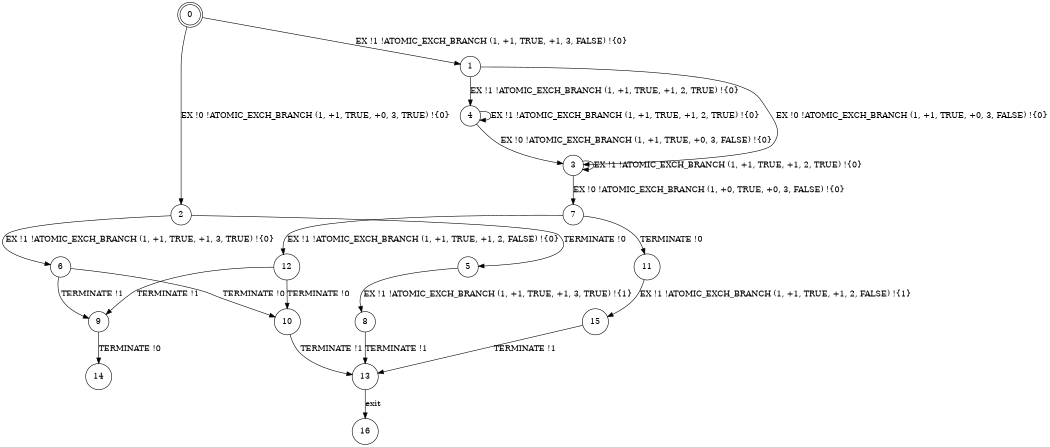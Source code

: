digraph BCG {
size = "7, 10.5";
center = TRUE;
node [shape = circle];
0 [peripheries = 2];
0 -> 1 [label = "EX !1 !ATOMIC_EXCH_BRANCH (1, +1, TRUE, +1, 3, FALSE) !{0}"];
0 -> 2 [label = "EX !0 !ATOMIC_EXCH_BRANCH (1, +1, TRUE, +0, 3, TRUE) !{0}"];
1 -> 3 [label = "EX !0 !ATOMIC_EXCH_BRANCH (1, +1, TRUE, +0, 3, FALSE) !{0}"];
1 -> 4 [label = "EX !1 !ATOMIC_EXCH_BRANCH (1, +1, TRUE, +1, 2, TRUE) !{0}"];
2 -> 5 [label = "TERMINATE !0"];
2 -> 6 [label = "EX !1 !ATOMIC_EXCH_BRANCH (1, +1, TRUE, +1, 3, TRUE) !{0}"];
3 -> 3 [label = "EX !1 !ATOMIC_EXCH_BRANCH (1, +1, TRUE, +1, 2, TRUE) !{0}"];
3 -> 7 [label = "EX !0 !ATOMIC_EXCH_BRANCH (1, +0, TRUE, +0, 3, FALSE) !{0}"];
4 -> 3 [label = "EX !0 !ATOMIC_EXCH_BRANCH (1, +1, TRUE, +0, 3, FALSE) !{0}"];
4 -> 4 [label = "EX !1 !ATOMIC_EXCH_BRANCH (1, +1, TRUE, +1, 2, TRUE) !{0}"];
5 -> 8 [label = "EX !1 !ATOMIC_EXCH_BRANCH (1, +1, TRUE, +1, 3, TRUE) !{1}"];
6 -> 9 [label = "TERMINATE !1"];
6 -> 10 [label = "TERMINATE !0"];
7 -> 11 [label = "TERMINATE !0"];
7 -> 12 [label = "EX !1 !ATOMIC_EXCH_BRANCH (1, +1, TRUE, +1, 2, FALSE) !{0}"];
8 -> 13 [label = "TERMINATE !1"];
9 -> 14 [label = "TERMINATE !0"];
10 -> 13 [label = "TERMINATE !1"];
11 -> 15 [label = "EX !1 !ATOMIC_EXCH_BRANCH (1, +1, TRUE, +1, 2, FALSE) !{1}"];
12 -> 9 [label = "TERMINATE !1"];
12 -> 10 [label = "TERMINATE !0"];
13 -> 16 [label = "exit"];
15 -> 13 [label = "TERMINATE !1"];
}
